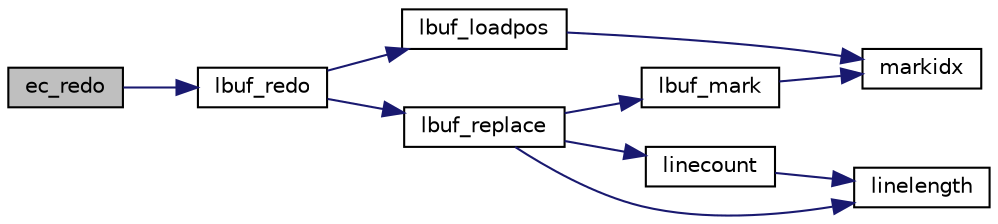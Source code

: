 digraph "ec_redo"
{
 // INTERACTIVE_SVG=YES
 // LATEX_PDF_SIZE
  edge [fontname="Helvetica",fontsize="10",labelfontname="Helvetica",labelfontsize="10"];
  node [fontname="Helvetica",fontsize="10",shape=record];
  rankdir="LR";
  Node1 [label="ec_redo",height=0.2,width=0.4,color="black", fillcolor="grey75", style="filled", fontcolor="black",tooltip=" "];
  Node1 -> Node2 [color="midnightblue",fontsize="10",style="solid",fontname="Helvetica"];
  Node2 [label="lbuf_redo",height=0.2,width=0.4,color="black", fillcolor="white", style="filled",URL="$lbuf_8c.html#aca82c206a01766fec09a8fe903b1d688",tooltip=" "];
  Node2 -> Node3 [color="midnightblue",fontsize="10",style="solid",fontname="Helvetica"];
  Node3 [label="lbuf_loadpos",height=0.2,width=0.4,color="black", fillcolor="white", style="filled",URL="$lbuf_8c.html#ab80e32f732eac6af01c013ad5f802561",tooltip=" "];
  Node3 -> Node4 [color="midnightblue",fontsize="10",style="solid",fontname="Helvetica"];
  Node4 [label="markidx",height=0.2,width=0.4,color="black", fillcolor="white", style="filled",URL="$lbuf_8c.html#a69221917b521da2cd5f804a9f4694f1a",tooltip=" "];
  Node2 -> Node5 [color="midnightblue",fontsize="10",style="solid",fontname="Helvetica"];
  Node5 [label="lbuf_replace",height=0.2,width=0.4,color="black", fillcolor="white", style="filled",URL="$lbuf_8c.html#a7d6629efef5a5cbd324d82e2b0c07c5d",tooltip=" "];
  Node5 -> Node6 [color="midnightblue",fontsize="10",style="solid",fontname="Helvetica"];
  Node6 [label="lbuf_mark",height=0.2,width=0.4,color="black", fillcolor="white", style="filled",URL="$lbuf_8c.html#a5a34f3f60dfd5ea06207d96d821da368",tooltip=" "];
  Node6 -> Node4 [color="midnightblue",fontsize="10",style="solid",fontname="Helvetica"];
  Node5 -> Node7 [color="midnightblue",fontsize="10",style="solid",fontname="Helvetica"];
  Node7 [label="linecount",height=0.2,width=0.4,color="black", fillcolor="white", style="filled",URL="$lbuf_8c.html#ab41193f3312b21588338e92e1b144f87",tooltip=" "];
  Node7 -> Node8 [color="midnightblue",fontsize="10",style="solid",fontname="Helvetica"];
  Node8 [label="linelength",height=0.2,width=0.4,color="black", fillcolor="white", style="filled",URL="$lbuf_8c.html#ac559857979b20ce0c64638c9e3e4edec",tooltip=" "];
  Node5 -> Node8 [color="midnightblue",fontsize="10",style="solid",fontname="Helvetica"];
}
